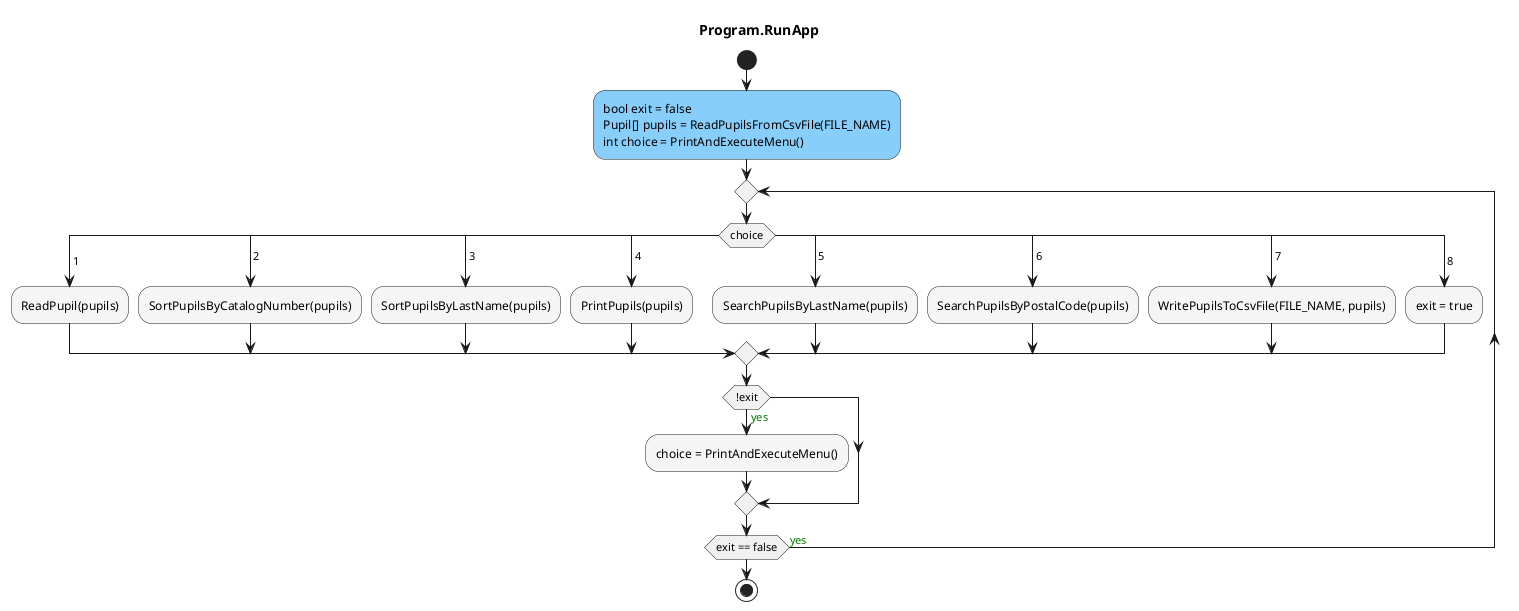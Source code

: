 @startuml Program.RunApp
title Program.RunApp
start
#LightSkyBlue:bool exit = false\nPupil[] pupils = ReadPupilsFromCsvFile(FILE_NAME)\nint choice = PrintAndExecuteMenu();
repeat
        switch (choice)
            case( 1 )
            #WhiteSmoke:ReadPupil(pupils);
            case( 2 )
            #WhiteSmoke:SortPupilsByCatalogNumber(pupils);
            case( 3 )
            #WhiteSmoke:SortPupilsByLastName(pupils);
            case( 4 )
            #WhiteSmoke:PrintPupils(pupils);
            case( 5 )
            #WhiteSmoke:SearchPupilsByLastName(pupils);
            case( 6 )
            #WhiteSmoke:SearchPupilsByPostalCode(pupils);
            case( 7 )
            #WhiteSmoke:WritePupilsToCsvFile(FILE_NAME, pupils);
            case( 8 )
            #WhiteSmoke:exit = true;
        endswitch
        if (!exit) then (<color:green>yes)
                #WhiteSmoke:choice = PrintAndExecuteMenu();
        endif
repeat while (exit == false) is (<color:green>yes)
stop
@enduml
